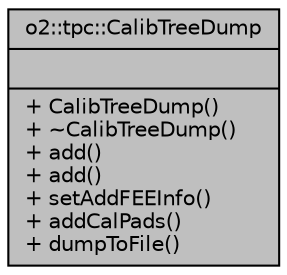digraph "o2::tpc::CalibTreeDump"
{
 // INTERACTIVE_SVG=YES
  bgcolor="transparent";
  edge [fontname="Helvetica",fontsize="10",labelfontname="Helvetica",labelfontsize="10"];
  node [fontname="Helvetica",fontsize="10",shape=record];
  Node1 [label="{o2::tpc::CalibTreeDump\n||+ CalibTreeDump()\l+ ~CalibTreeDump()\l+ add()\l+ add()\l+ setAddFEEInfo()\l+ addCalPads()\l+ dumpToFile()\l}",height=0.2,width=0.4,color="black", fillcolor="grey75", style="filled", fontcolor="black"];
}
